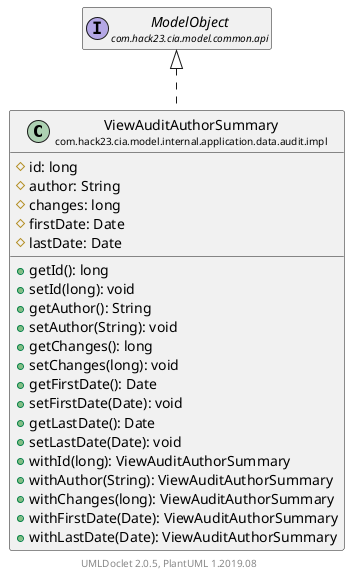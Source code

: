@startuml
    set namespaceSeparator none
    hide empty fields
    hide empty methods

    class "<size:14>ViewAuditAuthorSummary\n<size:10>com.hack23.cia.model.internal.application.data.audit.impl" as com.hack23.cia.model.internal.application.data.audit.impl.ViewAuditAuthorSummary [[ViewAuditAuthorSummary.html]] {
        #id: long
        #author: String
        #changes: long
        #firstDate: Date
        #lastDate: Date
        +getId(): long
        +setId(long): void
        +getAuthor(): String
        +setAuthor(String): void
        +getChanges(): long
        +setChanges(long): void
        +getFirstDate(): Date
        +setFirstDate(Date): void
        +getLastDate(): Date
        +setLastDate(Date): void
        +withId(long): ViewAuditAuthorSummary
        +withAuthor(String): ViewAuditAuthorSummary
        +withChanges(long): ViewAuditAuthorSummary
        +withFirstDate(Date): ViewAuditAuthorSummary
        +withLastDate(Date): ViewAuditAuthorSummary
    }

    interface "<size:14>ModelObject\n<size:10>com.hack23.cia.model.common.api" as com.hack23.cia.model.common.api.ModelObject

    com.hack23.cia.model.common.api.ModelObject <|.. com.hack23.cia.model.internal.application.data.audit.impl.ViewAuditAuthorSummary

    center footer UMLDoclet 2.0.5, PlantUML 1.2019.08
@enduml
